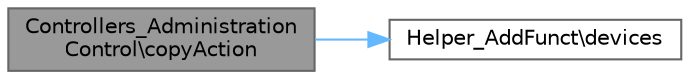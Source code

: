 digraph "Controllers_AdministrationControl\copyAction"
{
 // LATEX_PDF_SIZE
  bgcolor="transparent";
  edge [fontname=Helvetica,fontsize=10,labelfontname=Helvetica,labelfontsize=10];
  node [fontname=Helvetica,fontsize=10,shape=box,height=0.2,width=0.4];
  rankdir="LR";
  Node1 [id="Node000001",label="Controllers_Administration\lControl\\copyAction",height=0.2,width=0.4,color="gray40", fillcolor="grey60", style="filled", fontcolor="black",tooltip="Copies instruction data from one barcode to another."];
  Node1 -> Node2 [id="edge1_Node000001_Node000002",color="steelblue1",style="solid",tooltip=" "];
  Node2 [id="Node000002",label="Helper_AddFunct\\devices",height=0.2,width=0.4,color="grey40", fillcolor="white", style="filled",URL="$class_helper___add_funct.html#ab24e61458ee4b902ec71c3641128153c",tooltip="Returns an array of available device identifiers."];
}
